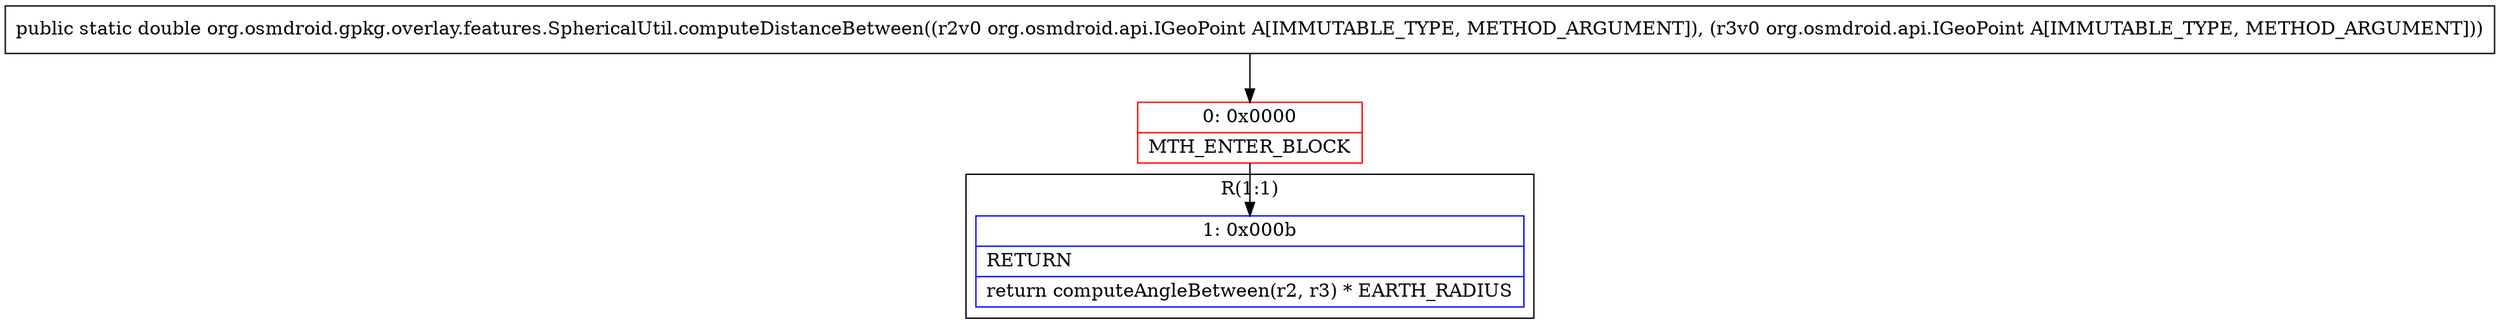 digraph "CFG fororg.osmdroid.gpkg.overlay.features.SphericalUtil.computeDistanceBetween(Lorg\/osmdroid\/api\/IGeoPoint;Lorg\/osmdroid\/api\/IGeoPoint;)D" {
subgraph cluster_Region_1273385160 {
label = "R(1:1)";
node [shape=record,color=blue];
Node_1 [shape=record,label="{1\:\ 0x000b|RETURN\l|return computeAngleBetween(r2, r3) * EARTH_RADIUS\l}"];
}
Node_0 [shape=record,color=red,label="{0\:\ 0x0000|MTH_ENTER_BLOCK\l}"];
MethodNode[shape=record,label="{public static double org.osmdroid.gpkg.overlay.features.SphericalUtil.computeDistanceBetween((r2v0 org.osmdroid.api.IGeoPoint A[IMMUTABLE_TYPE, METHOD_ARGUMENT]), (r3v0 org.osmdroid.api.IGeoPoint A[IMMUTABLE_TYPE, METHOD_ARGUMENT])) }"];
MethodNode -> Node_0;
Node_0 -> Node_1;
}

